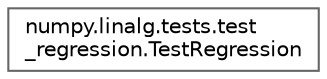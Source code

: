digraph "Graphical Class Hierarchy"
{
 // LATEX_PDF_SIZE
  bgcolor="transparent";
  edge [fontname=Helvetica,fontsize=10,labelfontname=Helvetica,labelfontsize=10];
  node [fontname=Helvetica,fontsize=10,shape=box,height=0.2,width=0.4];
  rankdir="LR";
  Node0 [id="Node000000",label="numpy.linalg.tests.test\l_regression.TestRegression",height=0.2,width=0.4,color="grey40", fillcolor="white", style="filled",URL="$dd/d85/classnumpy_1_1linalg_1_1tests_1_1test__regression_1_1TestRegression.html",tooltip=" "];
}
